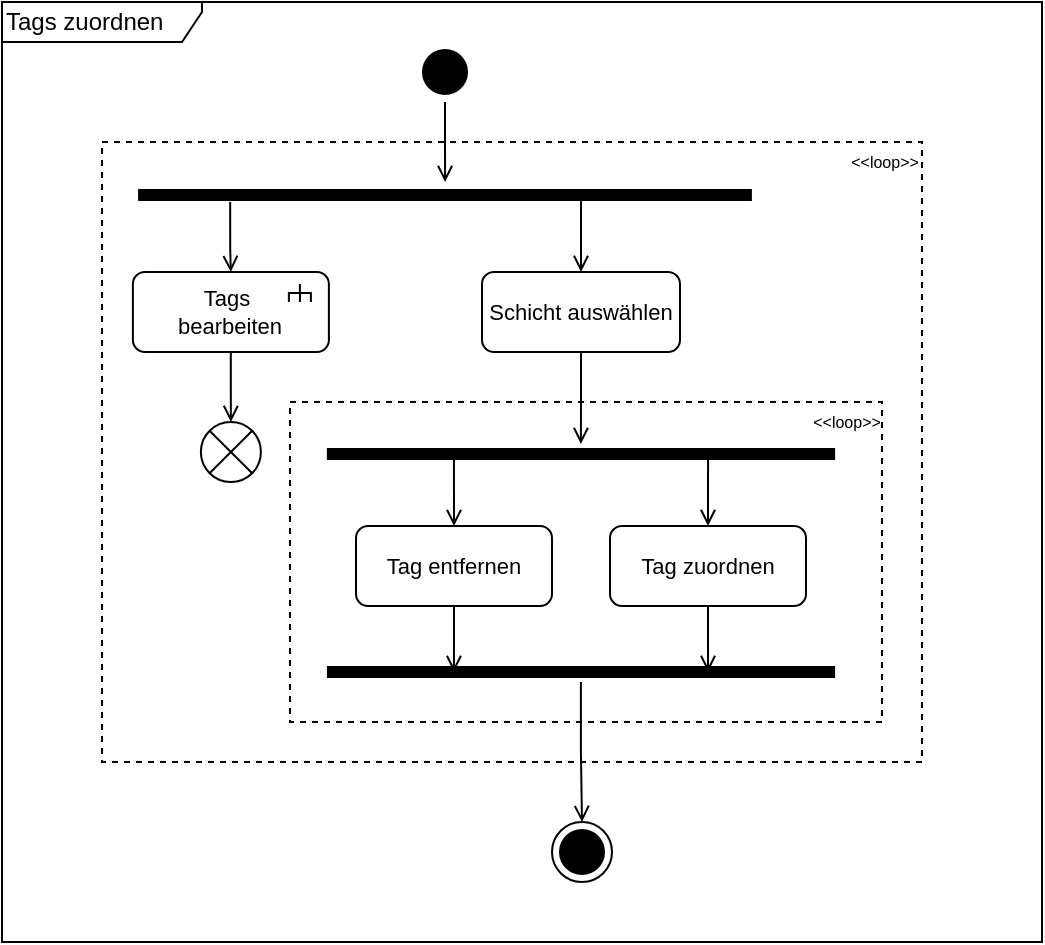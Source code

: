 <mxfile version="24.4.4" type="github">
  <diagram name="Seite-1" id="FDUMfH4OtruUSYn-kUDx">
    <mxGraphModel dx="1436" dy="727" grid="1" gridSize="10" guides="1" tooltips="1" connect="1" arrows="1" fold="1" page="1" pageScale="1" pageWidth="840" pageHeight="1000" math="0" shadow="0">
      <root>
        <mxCell id="0" />
        <mxCell id="1" parent="0" />
        <mxCell id="HdkrcDW3gAct7X6Tysw3-174" value="" style="group" vertex="1" connectable="0" parent="1">
          <mxGeometry x="294" y="330" width="296" height="160" as="geometry" />
        </mxCell>
        <mxCell id="HdkrcDW3gAct7X6Tysw3-175" value="&amp;lt;&amp;lt;loop&amp;gt;&amp;gt;" style="text;html=1;align=center;verticalAlign=middle;resizable=0;points=[];autosize=1;strokeColor=none;fillColor=none;fontFamily=Helvetica;fontSize=8;fontColor=default;labelBackgroundColor=default;" vertex="1" parent="HdkrcDW3gAct7X6Tysw3-174">
          <mxGeometry x="248.13" width="60" height="20" as="geometry" />
        </mxCell>
        <mxCell id="HdkrcDW3gAct7X6Tysw3-176" value="" style="fontStyle=0;dashed=1;html=1;whiteSpace=wrap;fontFamily=Helvetica;fontSize=11;fontColor=default;labelBackgroundColor=none;textOpacity=0;fillColor=none;" vertex="1" parent="HdkrcDW3gAct7X6Tysw3-174">
          <mxGeometry width="296" height="160" as="geometry" />
        </mxCell>
        <mxCell id="HdkrcDW3gAct7X6Tysw3-172" value="" style="fontStyle=0;dashed=1;html=1;whiteSpace=wrap;fontFamily=Helvetica;fontSize=11;fontColor=default;labelBackgroundColor=none;textOpacity=0;fillColor=none;movable=1;resizable=1;rotatable=1;deletable=1;editable=1;locked=0;connectable=1;" vertex="1" parent="1">
          <mxGeometry x="200" y="200" width="410" height="310" as="geometry" />
        </mxCell>
        <mxCell id="HdkrcDW3gAct7X6Tysw3-140" style="edgeStyle=orthogonalEdgeStyle;rounded=0;orthogonalLoop=1;jettySize=auto;html=1;strokeColor=default;align=center;verticalAlign=middle;fontFamily=Helvetica;fontSize=11;fontColor=default;labelBackgroundColor=default;endArrow=open;endFill=0;" edge="1" parent="1" source="HdkrcDW3gAct7X6Tysw3-1" target="HdkrcDW3gAct7X6Tysw3-75">
          <mxGeometry relative="1" as="geometry" />
        </mxCell>
        <mxCell id="HdkrcDW3gAct7X6Tysw3-1" value="" style="ellipse;html=1;shape=startState;fillColor=#000000;strokeColor=#000000;" vertex="1" parent="1">
          <mxGeometry x="356.5" y="150" width="30" height="30" as="geometry" />
        </mxCell>
        <mxCell id="HdkrcDW3gAct7X6Tysw3-2" value="Tags zuordnen" style="shape=umlFrame;whiteSpace=wrap;html=1;pointerEvents=0;width=100;height=20;align=left;" vertex="1" parent="1">
          <mxGeometry x="150" y="130" width="520" height="470" as="geometry" />
        </mxCell>
        <mxCell id="HdkrcDW3gAct7X6Tysw3-150" style="edgeStyle=orthogonalEdgeStyle;rounded=0;orthogonalLoop=1;jettySize=auto;html=1;strokeColor=default;align=center;verticalAlign=middle;fontFamily=Helvetica;fontSize=11;fontColor=default;labelBackgroundColor=default;endArrow=open;endFill=0;" edge="1" parent="1" source="HdkrcDW3gAct7X6Tysw3-31" target="HdkrcDW3gAct7X6Tysw3-149">
          <mxGeometry relative="1" as="geometry" />
        </mxCell>
        <mxCell id="HdkrcDW3gAct7X6Tysw3-31" value="Schicht auswählen" style="rounded=1;whiteSpace=wrap;html=1;fontFamily=Helvetica;fontSize=11;fontColor=default;labelBackgroundColor=default;" vertex="1" parent="1">
          <mxGeometry x="390" y="265" width="99" height="40" as="geometry" />
        </mxCell>
        <mxCell id="HdkrcDW3gAct7X6Tysw3-32" value="Tag entfernen" style="rounded=1;whiteSpace=wrap;html=1;fontFamily=Helvetica;fontSize=11;fontColor=default;labelBackgroundColor=default;" vertex="1" parent="1">
          <mxGeometry x="327" y="392" width="98" height="40" as="geometry" />
        </mxCell>
        <mxCell id="HdkrcDW3gAct7X6Tysw3-38" value="Tag zuordnen" style="rounded=1;whiteSpace=wrap;html=1;fontFamily=Helvetica;fontSize=11;fontColor=default;labelBackgroundColor=default;" vertex="1" parent="1">
          <mxGeometry x="454" y="392" width="98" height="40" as="geometry" />
        </mxCell>
        <mxCell id="HdkrcDW3gAct7X6Tysw3-49" value="" style="ellipse;html=1;shape=endState;fillColor=#000000;strokeColor=#000000;fontFamily=Helvetica;fontSize=11;fontColor=default;labelBackgroundColor=default;" vertex="1" parent="1">
          <mxGeometry x="425" y="540" width="30" height="30" as="geometry" />
        </mxCell>
        <mxCell id="HdkrcDW3gAct7X6Tysw3-146" style="edgeStyle=orthogonalEdgeStyle;rounded=0;orthogonalLoop=1;jettySize=auto;html=1;exitX=0.75;exitY=0.5;exitDx=0;exitDy=0;exitPerimeter=0;entryX=0.5;entryY=0;entryDx=0;entryDy=0;strokeColor=default;align=center;verticalAlign=middle;fontFamily=Helvetica;fontSize=11;fontColor=default;labelBackgroundColor=default;endArrow=open;endFill=0;" edge="1" parent="1" source="HdkrcDW3gAct7X6Tysw3-75" target="HdkrcDW3gAct7X6Tysw3-31">
          <mxGeometry relative="1" as="geometry" />
        </mxCell>
        <mxCell id="HdkrcDW3gAct7X6Tysw3-75" value="" style="shape=line;html=1;strokeWidth=6;strokeColor=#000000;fillColor=#000000;fontFamily=Helvetica;fontSize=11;fontColor=default;labelBackgroundColor=default;" vertex="1" parent="1">
          <mxGeometry x="218.05" y="220" width="306.9" height="13" as="geometry" />
        </mxCell>
        <mxCell id="HdkrcDW3gAct7X6Tysw3-88" value="" style="group" vertex="1" connectable="0" parent="1">
          <mxGeometry x="215.44" y="265" width="98" height="40" as="geometry" />
        </mxCell>
        <mxCell id="HdkrcDW3gAct7X6Tysw3-81" value="Tags&amp;nbsp;&lt;div&gt;bearbeiten&lt;/div&gt;" style="rounded=1;whiteSpace=wrap;html=1;fontFamily=Helvetica;fontSize=11;fontColor=default;labelBackgroundColor=default;" vertex="1" parent="HdkrcDW3gAct7X6Tysw3-88">
          <mxGeometry width="98" height="40" as="geometry" />
        </mxCell>
        <mxCell id="HdkrcDW3gAct7X6Tysw3-82" value="" style="strokeWidth=1;html=1;shape=mxgraph.flowchart.annotation_2;align=left;labelPosition=right;pointerEvents=1;rotation=90;fontFamily=Helvetica;fontSize=11;fontColor=default;labelBackgroundColor=default;" vertex="1" parent="HdkrcDW3gAct7X6Tysw3-88">
          <mxGeometry x="79" y="5" width="9" height="11" as="geometry" />
        </mxCell>
        <mxCell id="HdkrcDW3gAct7X6Tysw3-83" value="" style="endArrow=none;html=1;rounded=0;entryX=0.519;entryY=0.49;entryDx=0;entryDy=0;entryPerimeter=0;exitX=1;exitY=0.5;exitDx=0;exitDy=0;exitPerimeter=0;strokeWidth=1;strokeColor=default;align=center;verticalAlign=middle;fontFamily=Helvetica;fontSize=11;fontColor=default;labelBackgroundColor=default;edgeStyle=orthogonalEdgeStyle;" edge="1" source="HdkrcDW3gAct7X6Tysw3-82" target="HdkrcDW3gAct7X6Tysw3-82" parent="HdkrcDW3gAct7X6Tysw3-88">
          <mxGeometry width="50" height="50" relative="1" as="geometry">
            <mxPoint x="-533" y="117.5" as="sourcePoint" />
            <mxPoint x="-470" y="147.5" as="targetPoint" />
          </mxGeometry>
        </mxCell>
        <mxCell id="HdkrcDW3gAct7X6Tysw3-124" style="edgeStyle=orthogonalEdgeStyle;rounded=0;orthogonalLoop=1;jettySize=auto;html=1;strokeColor=default;align=center;verticalAlign=middle;fontFamily=Helvetica;fontSize=11;fontColor=default;labelBackgroundColor=default;endArrow=open;endFill=0;exitX=0.15;exitY=0.769;exitDx=0;exitDy=0;exitPerimeter=0;" edge="1" parent="1" source="HdkrcDW3gAct7X6Tysw3-75" target="HdkrcDW3gAct7X6Tysw3-81">
          <mxGeometry relative="1" as="geometry" />
        </mxCell>
        <mxCell id="HdkrcDW3gAct7X6Tysw3-126" value="" style="shape=sumEllipse;perimeter=ellipsePerimeter;html=1;backgroundOutline=1;fontFamily=Helvetica;fontSize=11;fontColor=default;labelBackgroundColor=default;" vertex="1" parent="1">
          <mxGeometry x="249.44" y="340" width="30" height="30" as="geometry" />
        </mxCell>
        <mxCell id="HdkrcDW3gAct7X6Tysw3-127" style="edgeStyle=orthogonalEdgeStyle;rounded=0;orthogonalLoop=1;jettySize=auto;html=1;entryX=0.5;entryY=0;entryDx=0;entryDy=0;strokeColor=default;align=center;verticalAlign=middle;fontFamily=Helvetica;fontSize=11;fontColor=default;labelBackgroundColor=default;endArrow=open;endFill=0;" edge="1" parent="1" source="HdkrcDW3gAct7X6Tysw3-81" target="HdkrcDW3gAct7X6Tysw3-126">
          <mxGeometry relative="1" as="geometry" />
        </mxCell>
        <mxCell id="HdkrcDW3gAct7X6Tysw3-156" style="edgeStyle=orthogonalEdgeStyle;rounded=0;orthogonalLoop=1;jettySize=auto;html=1;exitX=0.75;exitY=0.5;exitDx=0;exitDy=0;exitPerimeter=0;entryX=0.5;entryY=0;entryDx=0;entryDy=0;strokeColor=default;align=center;verticalAlign=middle;fontFamily=Helvetica;fontSize=11;fontColor=default;labelBackgroundColor=default;endArrow=open;endFill=0;" edge="1" parent="1" source="HdkrcDW3gAct7X6Tysw3-149" target="HdkrcDW3gAct7X6Tysw3-38">
          <mxGeometry relative="1" as="geometry" />
        </mxCell>
        <mxCell id="HdkrcDW3gAct7X6Tysw3-161" style="edgeStyle=orthogonalEdgeStyle;rounded=0;orthogonalLoop=1;jettySize=auto;html=1;exitX=0.25;exitY=0.5;exitDx=0;exitDy=0;exitPerimeter=0;entryX=0.5;entryY=0;entryDx=0;entryDy=0;strokeColor=default;align=center;verticalAlign=middle;fontFamily=Helvetica;fontSize=11;fontColor=default;labelBackgroundColor=default;endArrow=open;endFill=0;" edge="1" parent="1" source="HdkrcDW3gAct7X6Tysw3-149" target="HdkrcDW3gAct7X6Tysw3-32">
          <mxGeometry relative="1" as="geometry" />
        </mxCell>
        <mxCell id="HdkrcDW3gAct7X6Tysw3-149" value="" style="shape=line;html=1;strokeWidth=6;strokeColor=#000000;fillColor=#000000;fontFamily=Helvetica;fontSize=11;fontColor=default;labelBackgroundColor=default;" vertex="1" parent="1">
          <mxGeometry x="312.44" y="351" width="254.11" height="10" as="geometry" />
        </mxCell>
        <mxCell id="HdkrcDW3gAct7X6Tysw3-165" style="edgeStyle=orthogonalEdgeStyle;rounded=0;orthogonalLoop=1;jettySize=auto;html=1;entryX=0.5;entryY=0;entryDx=0;entryDy=0;strokeColor=default;align=center;verticalAlign=middle;fontFamily=Helvetica;fontSize=11;fontColor=default;labelBackgroundColor=default;endArrow=open;endFill=0;" edge="1" parent="1" source="HdkrcDW3gAct7X6Tysw3-157" target="HdkrcDW3gAct7X6Tysw3-49">
          <mxGeometry relative="1" as="geometry">
            <mxPoint x="439.5" y="490" as="targetPoint" />
          </mxGeometry>
        </mxCell>
        <mxCell id="HdkrcDW3gAct7X6Tysw3-157" value="" style="shape=line;html=1;strokeWidth=6;strokeColor=#000000;fillColor=#000000;fontFamily=Helvetica;fontSize=11;fontColor=default;labelBackgroundColor=default;" vertex="1" parent="1">
          <mxGeometry x="312.44" y="460" width="254.11" height="10" as="geometry" />
        </mxCell>
        <mxCell id="HdkrcDW3gAct7X6Tysw3-158" style="edgeStyle=orthogonalEdgeStyle;rounded=0;orthogonalLoop=1;jettySize=auto;html=1;entryX=0.25;entryY=0.5;entryDx=0;entryDy=0;entryPerimeter=0;strokeColor=default;align=center;verticalAlign=middle;fontFamily=Helvetica;fontSize=11;fontColor=default;labelBackgroundColor=default;endArrow=open;endFill=0;" edge="1" parent="1" source="HdkrcDW3gAct7X6Tysw3-32" target="HdkrcDW3gAct7X6Tysw3-157">
          <mxGeometry relative="1" as="geometry" />
        </mxCell>
        <mxCell id="HdkrcDW3gAct7X6Tysw3-159" style="edgeStyle=orthogonalEdgeStyle;rounded=0;orthogonalLoop=1;jettySize=auto;html=1;entryX=0.75;entryY=0.5;entryDx=0;entryDy=0;entryPerimeter=0;strokeColor=default;align=center;verticalAlign=middle;fontFamily=Helvetica;fontSize=11;fontColor=default;labelBackgroundColor=default;endArrow=open;endFill=0;" edge="1" parent="1" source="HdkrcDW3gAct7X6Tysw3-38" target="HdkrcDW3gAct7X6Tysw3-157">
          <mxGeometry relative="1" as="geometry" />
        </mxCell>
        <mxCell id="HdkrcDW3gAct7X6Tysw3-137" value="&amp;lt;&amp;lt;loop&amp;gt;&amp;gt;" style="text;html=1;align=center;verticalAlign=middle;resizable=0;points=[];autosize=1;strokeColor=none;fillColor=none;fontFamily=Helvetica;fontSize=8;fontColor=default;labelBackgroundColor=default;" vertex="1" parent="1">
          <mxGeometry x="561" y="200" width="60" height="20" as="geometry" />
        </mxCell>
      </root>
    </mxGraphModel>
  </diagram>
</mxfile>
